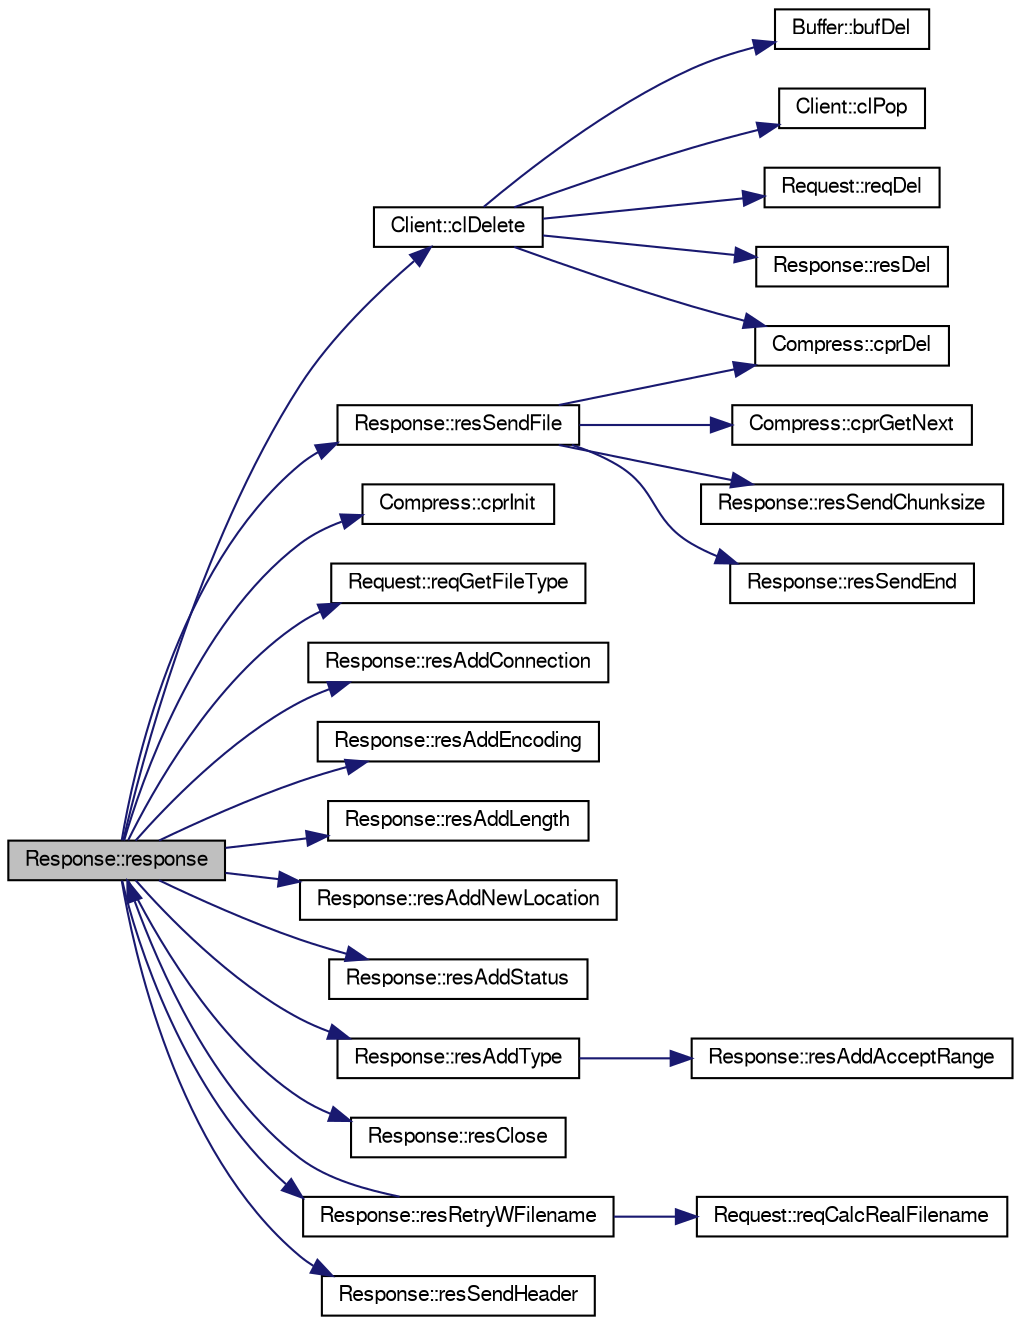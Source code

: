 digraph G
{
  bgcolor="transparent";
  edge [fontname="FreeSans",fontsize="10",labelfontname="FreeSans",labelfontsize="10"];
  node [fontname="FreeSans",fontsize="10",shape=record];
  rankdir=LR;
  Node1 [label="Response::response",height=0.2,width=0.4,color="black", fillcolor="grey75", style="filled" fontcolor="black"];
  Node1 -> Node2 [color="midnightblue",fontsize="10",style="solid",fontname="FreeSans"];
  Node2 [label="Client::clDelete",height=0.2,width=0.4,color="black",URL="$structClient.html#a5a71e07837642785fc1fa3c906be6641"];
  Node2 -> Node3 [color="midnightblue",fontsize="10",style="solid",fontname="FreeSans"];
  Node3 [label="Buffer::bufDel",height=0.2,width=0.4,color="black",URL="$structBuffer.html#aafeb7abc9a5efb42f635bfd1ce511174"];
  Node2 -> Node4 [color="midnightblue",fontsize="10",style="solid",fontname="FreeSans"];
  Node4 [label="Client::clPop",height=0.2,width=0.4,color="black",URL="$structClient.html#ad5ef034ece8fad9b6c63917babb1e961"];
  Node2 -> Node5 [color="midnightblue",fontsize="10",style="solid",fontname="FreeSans"];
  Node5 [label="Compress::cprDel",height=0.2,width=0.4,color="black",URL="$structCompress.html#a95898c0e81588af5fa5ca6b25c4b063a"];
  Node2 -> Node6 [color="midnightblue",fontsize="10",style="solid",fontname="FreeSans"];
  Node6 [label="Request::reqDel",height=0.2,width=0.4,color="black",URL="$structRequest.html#a70d3e4849cd7fa700424ba8ecd164504"];
  Node2 -> Node7 [color="midnightblue",fontsize="10",style="solid",fontname="FreeSans"];
  Node7 [label="Response::resDel",height=0.2,width=0.4,color="black",URL="$structResponse.html#af79882d4238ed5a756bf23f2e052ab79"];
  Node1 -> Node8 [color="midnightblue",fontsize="10",style="solid",fontname="FreeSans"];
  Node8 [label="Compress::cprInit",height=0.2,width=0.4,color="black",URL="$structCompress.html#a0ed2cdac6e32b1893d6bb986087beb0c"];
  Node1 -> Node9 [color="midnightblue",fontsize="10",style="solid",fontname="FreeSans"];
  Node9 [label="Request::reqGetFileType",height=0.2,width=0.4,color="black",URL="$structRequest.html#a3e5d99816a844b54870b949ef133b5b8"];
  Node1 -> Node10 [color="midnightblue",fontsize="10",style="solid",fontname="FreeSans"];
  Node10 [label="Response::resAddConnection",height=0.2,width=0.4,color="black",URL="$structResponse.html#a9196ca37512073ab12a3f1d0604d00b4"];
  Node1 -> Node11 [color="midnightblue",fontsize="10",style="solid",fontname="FreeSans"];
  Node11 [label="Response::resAddEncoding",height=0.2,width=0.4,color="black",URL="$structResponse.html#af412275d3ecc110ec13a1cef30fb7903"];
  Node1 -> Node12 [color="midnightblue",fontsize="10",style="solid",fontname="FreeSans"];
  Node12 [label="Response::resAddLength",height=0.2,width=0.4,color="black",URL="$structResponse.html#a056ba9e8415e693fb71d2050ca95ede6"];
  Node1 -> Node13 [color="midnightblue",fontsize="10",style="solid",fontname="FreeSans"];
  Node13 [label="Response::resAddNewLocation",height=0.2,width=0.4,color="black",URL="$structResponse.html#aed141a145714552b89c386aaff5d443e"];
  Node1 -> Node14 [color="midnightblue",fontsize="10",style="solid",fontname="FreeSans"];
  Node14 [label="Response::resAddStatus",height=0.2,width=0.4,color="black",URL="$structResponse.html#ac01b79b7e9e30b9d2760e936c09a0e4e"];
  Node1 -> Node15 [color="midnightblue",fontsize="10",style="solid",fontname="FreeSans"];
  Node15 [label="Response::resAddType",height=0.2,width=0.4,color="black",URL="$structResponse.html#a90c582d3daeead0fb68cc384781604e3"];
  Node15 -> Node16 [color="midnightblue",fontsize="10",style="solid",fontname="FreeSans"];
  Node16 [label="Response::resAddAcceptRange",height=0.2,width=0.4,color="black",URL="$structResponse.html#ab351012a831b8274a92856bc09902100"];
  Node1 -> Node17 [color="midnightblue",fontsize="10",style="solid",fontname="FreeSans"];
  Node17 [label="Response::resClose",height=0.2,width=0.4,color="black",URL="$structResponse.html#ac0ede3f5c546e4d166446be33b9a463f"];
  Node1 -> Node18 [color="midnightblue",fontsize="10",style="solid",fontname="FreeSans"];
  Node18 [label="Response::resRetryWFilename",height=0.2,width=0.4,color="black",URL="$structResponse.html#aecb6582874122f9e29074eef8cf2c05b"];
  Node18 -> Node19 [color="midnightblue",fontsize="10",style="solid",fontname="FreeSans"];
  Node19 [label="Request::reqCalcRealFilename",height=0.2,width=0.4,color="black",URL="$structRequest.html#a8040d15208a13a48632c9323e0584fef"];
  Node18 -> Node1 [color="midnightblue",fontsize="10",style="solid",fontname="FreeSans"];
  Node1 -> Node20 [color="midnightblue",fontsize="10",style="solid",fontname="FreeSans"];
  Node20 [label="Response::resSendFile",height=0.2,width=0.4,color="black",URL="$structResponse.html#a5965b95b0d4ff2f33a5dcd0c25c5026f"];
  Node20 -> Node5 [color="midnightblue",fontsize="10",style="solid",fontname="FreeSans"];
  Node20 -> Node21 [color="midnightblue",fontsize="10",style="solid",fontname="FreeSans"];
  Node21 [label="Compress::cprGetNext",height=0.2,width=0.4,color="black",URL="$structCompress.html#a87697ac2962119c4bd642b510cfa529c"];
  Node20 -> Node22 [color="midnightblue",fontsize="10",style="solid",fontname="FreeSans"];
  Node22 [label="Response::resSendChunksize",height=0.2,width=0.4,color="black",URL="$structResponse.html#a68277b0981745f4d62f8e9dcd767e203"];
  Node20 -> Node23 [color="midnightblue",fontsize="10",style="solid",fontname="FreeSans"];
  Node23 [label="Response::resSendEnd",height=0.2,width=0.4,color="black",URL="$structResponse.html#a63ac9b985f46a615ea6a05c10f8fda2a"];
  Node1 -> Node24 [color="midnightblue",fontsize="10",style="solid",fontname="FreeSans"];
  Node24 [label="Response::resSendHeader",height=0.2,width=0.4,color="black",URL="$structResponse.html#aa1c03e4e367f7a7e92f0faddcd12f81a"];
}
